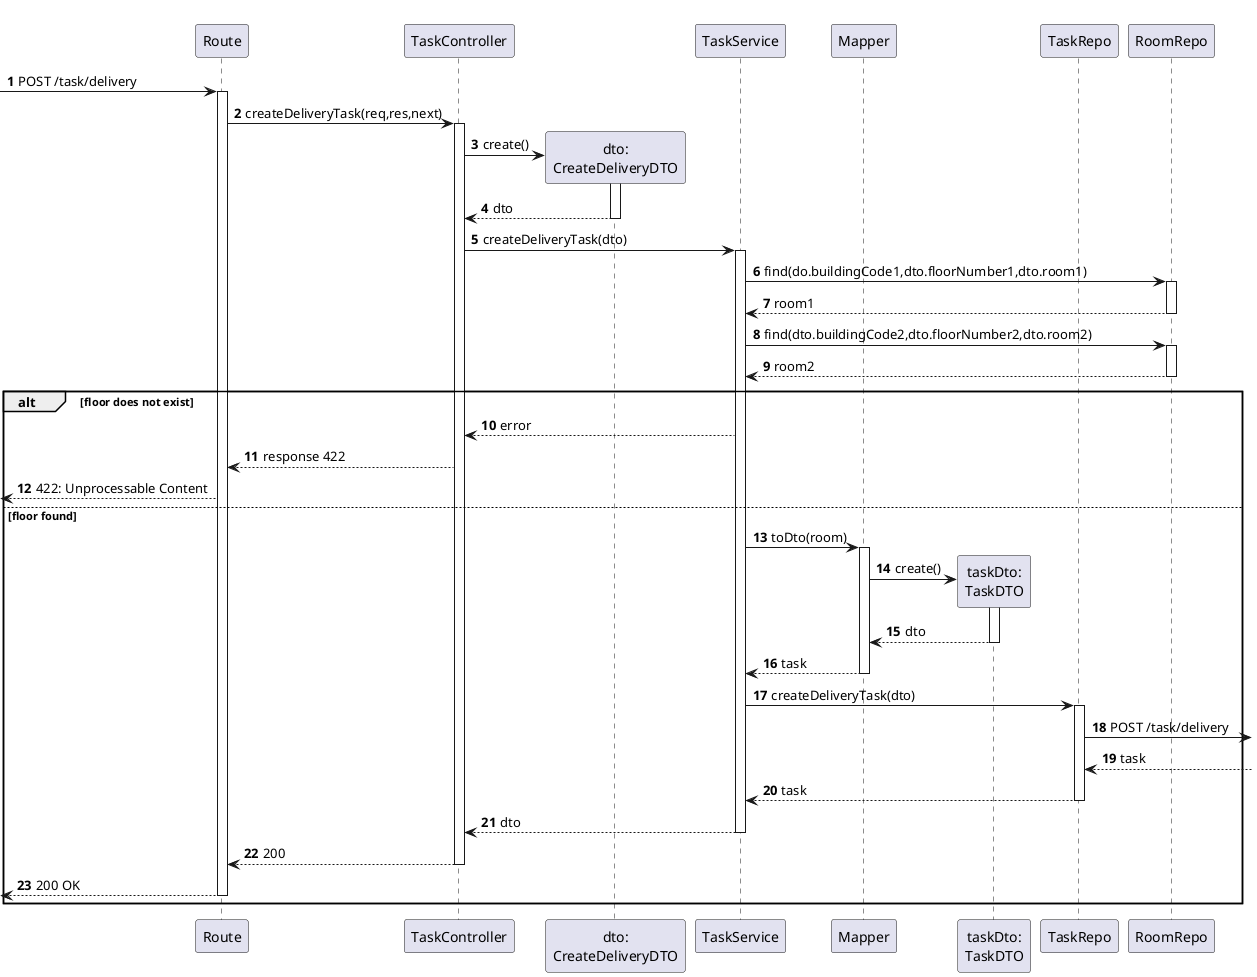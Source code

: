 @startuml
autonumber

participant "Route" as r
participant "TaskController" as ctrl
participant "dto:\nCreateDeliveryDTO" as dto
participant "TaskService" as svc

participant "Mapper" as map
participant "taskDto:\nTaskDTO" as tDto
participant "TaskRepo" as repo
participant "RoomRepo" as roomRepo

[-> r: POST /task/delivery
    activate r
        r -> ctrl : createDeliveryTask(req,res,next)
            activate ctrl
                    ctrl -> dto ** : create()
                    activate dto
                    dto --> ctrl : dto
                    deactivate dto
                ctrl -> svc : createDeliveryTask(dto)
                activate svc
                    svc -> roomRepo : find(do.buildingCode1,dto.floorNumber1,dto.room1)
                    activate roomRepo
                    roomRepo --> svc : room1
                    deactivate roomRepo
                    svc -> roomRepo : find(dto.buildingCode2,dto.floorNumber2,dto.room2)
                    activate roomRepo
                    roomRepo --> svc : room2
                    deactivate roomRepo
                    alt floor does not exist
                        svc --> ctrl : error
                        ctrl --> r : response 422
                        [<--r : 422: Unprocessable Content
                    else floor found
                        svc -> map: toDto(room)
                        activate map
                            map -> tDto** : create()
                            activate tDto
                                tDto --> map :dto
                            deactivate tDto
                            map --> svc : task
                        deactivate map
                    svc -> repo: createDeliveryTask(dto)
                        activate repo
                            repo ->] : POST /task/delivery
                            repo <--] : task
                            repo --> svc : task
                        deactivate repo
                    svc --> ctrl : dto
                deactivate svc
                ctrl --> r : 200
            deactivate ctrl
    [<--r: 200 OK
deactivate r
end

@enduml

